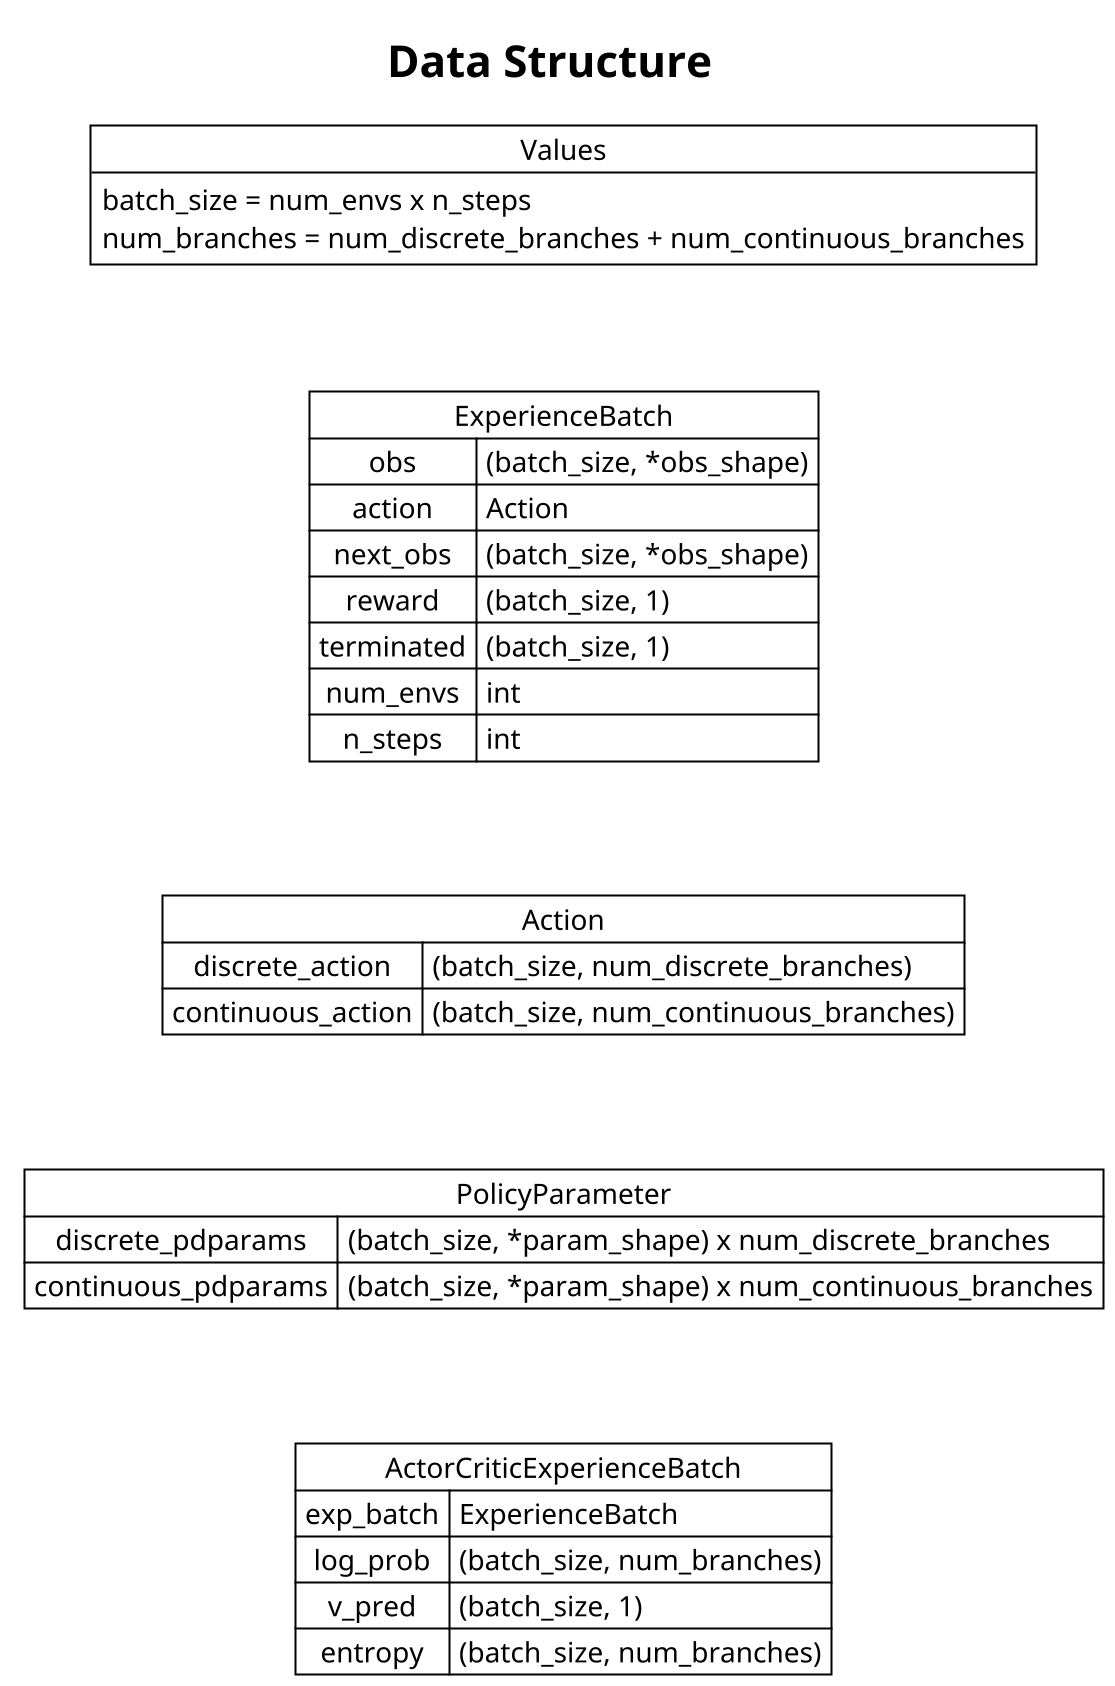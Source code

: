 @startuml Data Structure

!theme plain
skinparam backgroundColor #FFFFFF
scale 2
title Data Structure

object Values {
    batch_size = num_envs x n_steps
    num_branches = num_discrete_branches + num_continuous_branches
}

map ExperienceBatch {
    obs => (batch_size, *obs_shape)
    action => Action
    next_obs => (batch_size, *obs_shape)
    reward => (batch_size, 1)
    terminated => (batch_size, 1)
    num_envs => int
    n_steps => int
}

map Action {
    discrete_action => (batch_size, num_discrete_branches)
    continuous_action => (batch_size, num_continuous_branches)
}

map PolicyParameter {
    discrete_pdparams => (batch_size, *param_shape) x num_discrete_branches
    continuous_pdparams => (batch_size, *param_shape) x num_continuous_branches
}

map ActorCriticExperienceBatch {
    exp_batch => ExperienceBatch
    log_prob => (batch_size, num_branches)
    v_pred => (batch_size, 1)
    entropy => (batch_size, num_branches)
}

Values -[hidden]-> ExperienceBatch
ExperienceBatch -[hidden]-> Action
Action -[hidden]-> PolicyParameter
PolicyParameter -[hidden]-> ActorCriticExperienceBatch

@enduml